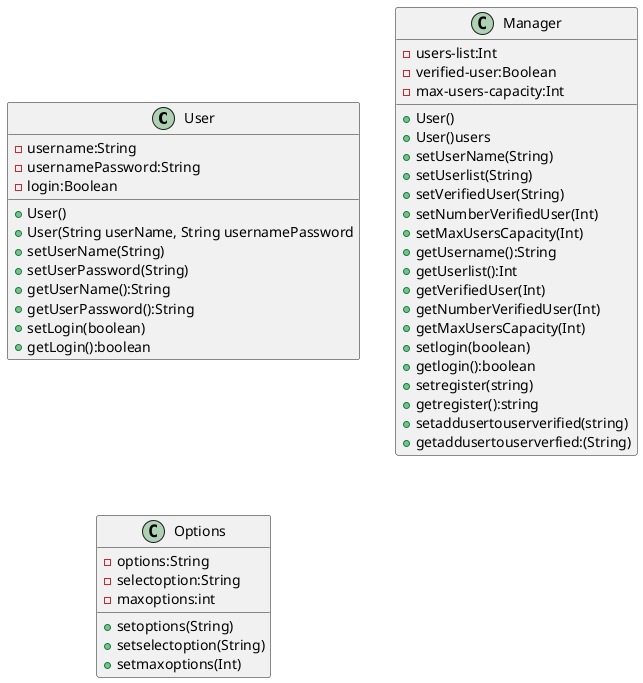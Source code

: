 @startuml
class User{
-username:String
-usernamePassword:String
-login:Boolean
+User()
+User(String userName, String usernamePassword
+setUserName(String)
+setUserPassword(String)
+getUserName():String
+getUserPassword():String
+setLogin(boolean)
+getLogin():boolean
}

Class Manager{
-users-list:Int
-verified-user:Boolean
-max-users-capacity:Int
+User()
+User()users
+setUserName(String)
+setUserlist(String)
+setVerifiedUser(String)
+setNumberVerifiedUser(Int)
+setMaxUsersCapacity(Int)
+getUsername():String
+getUserlist():Int
+getVerifiedUser(Int)
+getNumberVerifiedUser(Int)
+getMaxUsersCapacity(Int)
+setlogin(boolean)
+getlogin():boolean
+setregister(string)
+getregister():string
+setaddusertouserverified(string)
+getaddusertouserverfied:(String)
}

Class Options{
-options:String
-selectoption:String
-maxoptions:int
+setoptions(String)
+setselectoption(String)
+setmaxoptions(Int)
}
@enduml